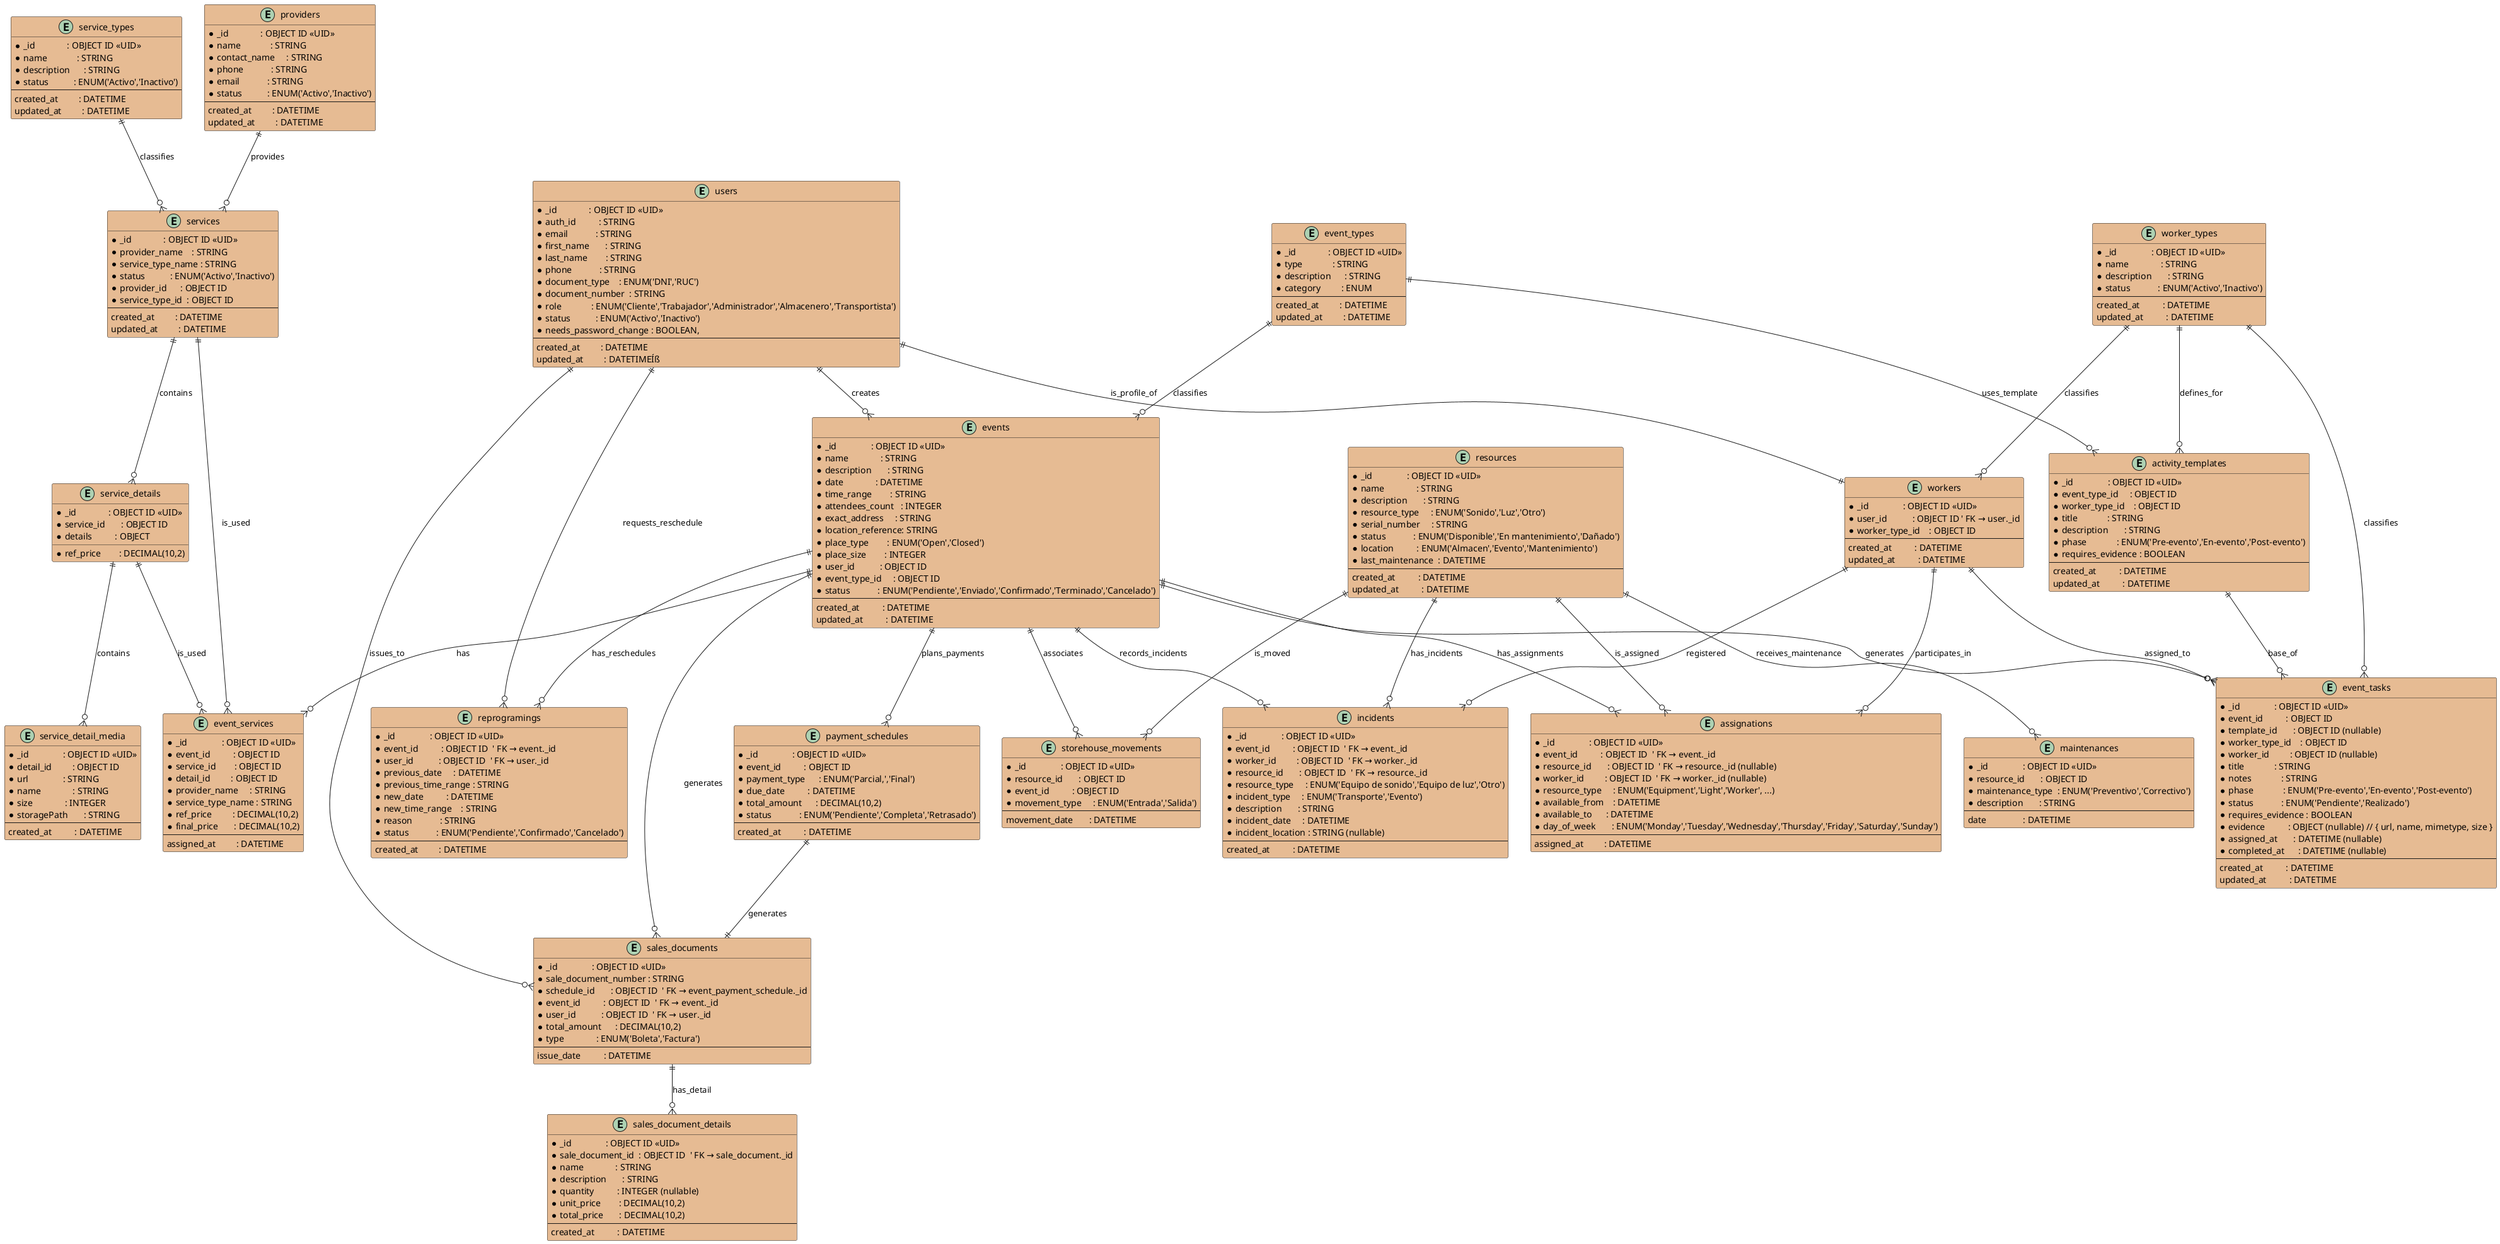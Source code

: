 @startuml levelmusic_diagram

'-----------------------------
' Entities
'-----------------------------

entity users #E6BB93 {
  * _id              : OBJECT ID <<UID>>
  * auth_id          : STRING
  * email            : STRING
  * first_name       : STRING
  * last_name        : STRING
  * phone            : STRING
  * document_type    : ENUM('DNI','RUC')
  * document_number  : STRING
  * role             : ENUM('Cliente','Trabajador','Administrador','Almacenero','Transportista')
  * status           : ENUM('Activo','Inactivo')
  * needs_password_change : BOOLEAN,
  --
  created_at         : DATETIME
  updated_at         : DATETIMEÍß
}

entity event_types #E6BB93 {
  * _id              : OBJECT ID <<UID>>
  * type             : STRING
  * description      : STRING
  * category         : ENUM
  --
  created_at         : DATETIME
  updated_at         : DATETIME
}

entity events #E6BB93 {
  * _id               : OBJECT ID <<UID>>
  * name              : STRING
  * description       : STRING
  * date              : DATETIME
  * time_range        : STRING
  * attendees_count   : INTEGER
  * exact_address     : STRING
  * location_reference: STRING
  * place_type        : ENUM('Open','Closed')
  * place_size        : INTEGER
  * user_id           : OBJECT ID
  * event_type_id     : OBJECT ID
  * status            : ENUM('Pendiente','Enviado','Confirmado','Terminado','Cancelado')
  --
  created_at          : DATETIME
  updated_at          : DATETIME
}

entity reprogramings #E6BB93 {
  * _id               : OBJECT ID <<UID>>
  * event_id          : OBJECT ID  ' FK → event._id
  * user_id           : OBJECT ID  ' FK → user._id
  * previous_date     : DATETIME
  * previous_time_range : STRING
  * new_date          : DATETIME
  * new_time_range    : STRING
  * reason            : STRING
  * status            : ENUM('Pendiente','Confirmado','Cancelado')
  --
  created_at         : DATETIME
}

entity service_types #E6BB93 {
  * _id              : OBJECT ID <<UID>>
  * name             : STRING
  * description      : STRING
  * status           : ENUM('Activo','Inactivo')
  --
  created_at         : DATETIME
  updated_at         : DATETIME
}

entity providers #E6BB93 {
  * _id              : OBJECT ID <<UID>>
  * name             : STRING
  * contact_name     : STRING
  * phone            : STRING
  * email            : STRING
  * status           : ENUM('Activo','Inactivo')
  --
  created_at         : DATETIME
  updated_at         : DATETIME
}

entity services #E6BB93 {
  * _id              : OBJECT ID <<UID>>
  * provider_name    : STRING
  * service_type_name : STRING
  * status           : ENUM('Activo','Inactivo')
  * provider_id      : OBJECT ID
  * service_type_id  : OBJECT ID
  --
  created_at         : DATETIME
  updated_at         : DATETIME
}

entity service_details #E6BB93 {
  * _id              : OBJECT ID <<UID>>
  * service_id       : OBJECT ID
  * details          : OBJECT
  * ref_price        : DECIMAL(10,2)
}

entity service_detail_media #E6BB93 {
  * _id               : OBJECT ID <<UID>>
  * detail_id         : OBJECT ID
  * url               : STRING 
  * name              : STRING
  * size              : INTEGER
  * storagePath       : STRING
  --
  created_at          : DATETIME
}

entity event_services #E6BB93 {
  * _id               : OBJECT ID <<UID>>
  * event_id          : OBJECT ID
  * service_id        : OBJECT ID
  * detail_id         : OBJECT ID
  * provider_name     : STRING
  * service_type_name : STRING
  * ref_price         : DECIMAL(10,2)
  * final_price       : DECIMAL(10,2)
  --
  assigned_at         : DATETIME
}

entity worker_types #E6BB93 {
  * _id               : OBJECT ID <<UID>>
  * name              : STRING
  * description       : STRING
  * status            : ENUM('Activo','Inactivo')
  --
  created_at          : DATETIME
  updated_at          : DATETIME
}

entity workers #E6BB93 {
  * _id               : OBJECT ID <<UID>>
  * user_id           : OBJECT ID ' FK → user._id
  * worker_type_id    : OBJECT ID
  --
  created_at          : DATETIME
  updated_at          : DATETIME
}

entity incidents #E6BB93 {
  * _id               : OBJECT ID <<UID>>
  * event_id          : OBJECT ID  ' FK → event._id
  * worker_id         : OBJECT ID  ' FK → worker._id
  * resource_id       : OBJECT ID  ' FK → resource._id
  * resource_type     : ENUM('Equipo de sonido','Equipo de luz','Otro')
  * incident_type     : ENUM('Transporte','Evento')
  * description       : STRING
  * incident_date     : DATETIME
  * incident_location : STRING (nullable)
  --
  created_at          : DATETIME
}

entity assignations #E6BB93 {
  * _id               : OBJECT ID <<UID>>
  * event_id          : OBJECT ID  ' FK → event._id
  * resource_id       : OBJECT ID  ' FK → resource._id (nullable)
  * worker_id         : OBJECT ID  ' FK → worker._id (nullable)
  * resource_type     : ENUM('Equipment','Light','Worker', ...)
  * available_from    : DATETIME
  * available_to      : DATETIME
  * day_of_week       : ENUM('Monday','Tuesday','Wednesday','Thursday','Friday','Saturday','Sunday')
  --
  assigned_at         : DATETIME
}

entity resources #E6BB93 {
  * _id               : OBJECT ID <<UID>>
  * name              : STRING
  * description       : STRING
  * resource_type     : ENUM('Sonido','Luz','Otro')
  * serial_number     : STRING
  * status            : ENUM('Disponible','En mantenimiento','Dañado')
  * location          : ENUM('Almacen','Evento','Mantenimiento')
  * last_maintenance  : DATETIME
  --
  created_at          : DATETIME
  updated_at          : DATETIME
}

entity maintenances #E6BB93 {
  * _id               : OBJECT ID <<UID>>
  * resource_id       : OBJECT ID
  * maintenance_type  : ENUM('Preventivo','Correctivo')
  * description       : STRING
  --
  date                : DATETIME
}

entity storehouse_movements #E6BB93 {
  * _id               : OBJECT ID <<UID>>
  * resource_id       : OBJECT ID
  * event_id          : OBJECT ID
  * movement_type     : ENUM('Entrada','Salida')
  --
  movement_date       : DATETIME
}

entity activity_templates #E6BB93 {
  * _id               : OBJECT ID <<UID>>
  * event_type_id     : OBJECT ID
  * worker_type_id    : OBJECT ID
  * title             : STRING
  * description       : STRING
  * phase             : ENUM('Pre-evento','En-evento','Post-evento')
  * requires_evidence : BOOLEAN
  --
  created_at          : DATETIME
  updated_at          : DATETIME
}

entity event_tasks #E6BB93 {
  * _id               : OBJECT ID <<UID>>
  * event_id          : OBJECT ID
  * template_id       : OBJECT ID (nullable)
  * worker_type_id    : OBJECT ID
  * worker_id         : OBJECT ID (nullable)
  * title             : STRING
  * notes             : STRING
  * phase             : ENUM('Pre-evento','En-evento','Post-evento')
  * status            : ENUM('Pendiente','Realizado')
  * requires_evidence : BOOLEAN
  * evidence          : OBJECT (nullable) // { url, name, mimetype, size }
  * assigned_at       : DATETIME (nullable) 
  * completed_at      : DATETIME (nullable) 
  --
  created_at          : DATETIME
  updated_at          : DATETIME
}

entity payment_schedules #E6BB93 {
  * _id               : OBJECT ID <<UID>>
  * event_id          : OBJECT ID
  * payment_type      : ENUM('Parcial,','Final')
  * due_date          : DATETIME
  * total_amount      : DECIMAL(10,2)
  * status            : ENUM('Pendiente','Completa','Retrasado')
  --
  created_at          : DATETIME
}

entity sales_documents #E6BB93 {
  * _id               : OBJECT ID <<UID>>
  * sale_document_number : STRING
  * schedule_id       : OBJECT ID  ' FK → event_payment_schedule._id
  * event_id          : OBJECT ID  ' FK → event._id
  * user_id           : OBJECT ID  ' FK → user._id
  * total_amount      : DECIMAL(10,2)
  * type              : ENUM('Boleta','Factura')
  --
  issue_date          : DATETIME
}

entity sales_document_details #E6BB93 {
  * _id               : OBJECT ID <<UID>>
  * sale_document_id  : OBJECT ID  ' FK → sale_document._id
  * name              : STRING
  * description       : STRING
  * quantity          : INTEGER (nullable)
  * unit_price        : DECIMAL(10,2)
  * total_price       : DECIMAL(10,2)
  --
  created_at          : DATETIME
}

'-----------------------------
' Relationships
'-----------------------------
users                      ||--o{ events                       : creates
event_types                ||--o{ events                       : classifies
events                     ||--o{ event_services               : has
services                   ||--o{ event_services               : is_used
service_types              ||--o{ services                     : classifies
providers                  ||--o{ services                     : provides

users                      ||--|| workers                      : is_profile_of
worker_types               ||--o{ workers                      : classifies

events                     ||--o{ storehouse_movements         : associates
resources                  ||--o{ storehouse_movements         : is_moved
resources                  ||--o{ maintenances                 : receives_maintenance

event_types                ||--o{ activity_templates           : uses_template
worker_types               ||--o{ activity_templates           : defines_for

users                      ||--o{ reprogramings                : requests_reschedule
events                     ||--o{ reprogramings                : has_reschedules

events                     ||--o{ event_tasks                  : generates
activity_templates         ||--o{ event_tasks                  : base_of
worker_types               ||--o{ event_tasks                  : classifies
workers                    ||--o{ event_tasks                  : assigned_to

events                     ||--o{ assignations                 : has_assignments
workers                    ||--o{ assignations                 : participates_in
resources                  ||--o{ assignations                 : is_assigned

events                     ||--o{ payment_schedules            : plans_payments

events                     ||--o{ sales_documents              : generates
users                      ||--o{ sales_documents              : issues_to
payment_schedules          ||--|| sales_documents              : generates

sales_documents            ||--o{ sales_document_details       : has_detail
events                     ||--o{ incidents                    : records_incidents
workers                    ||--o{ incidents                    : registered
resources                  ||--o{ incidents                    : has_incidents

services                   ||--o{ service_details              : contains
service_details            ||--o{ service_detail_media         : contains
service_details            ||--o{ event_services               : is_used             


@enduml
